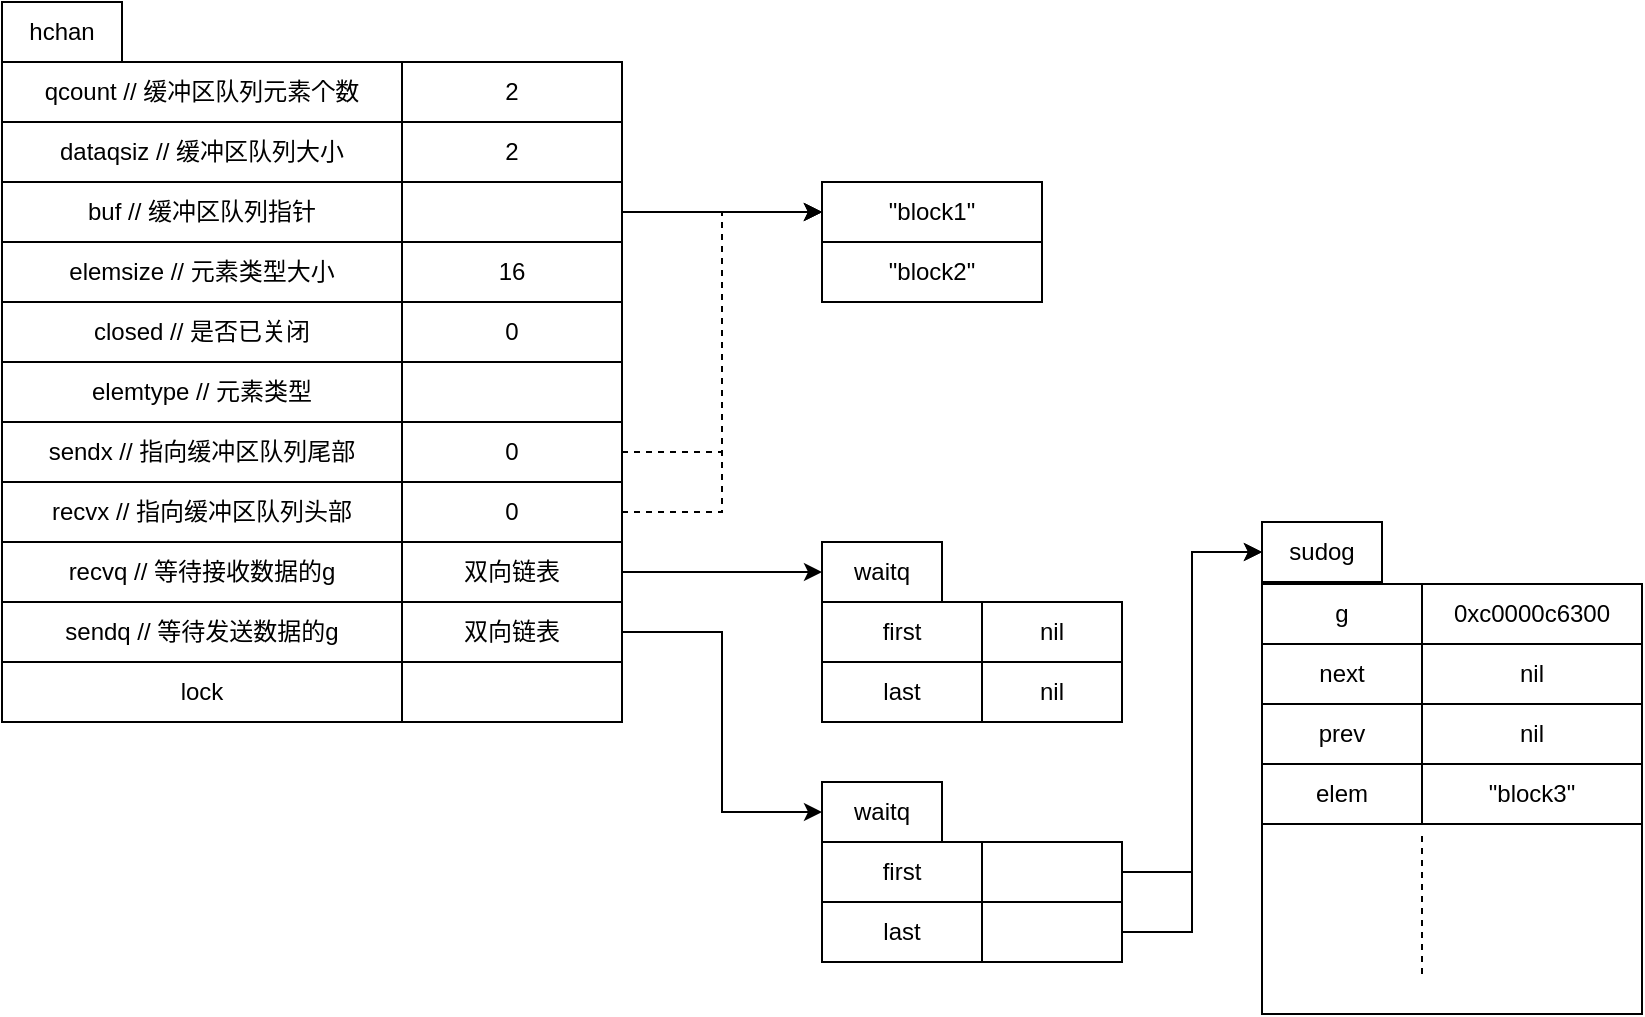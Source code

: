 <mxfile version="12.1.6" type="device" pages="1"><diagram id="h4rO3TT9SDSnA5lwi5B9" name="第 1 页"><mxGraphModel dx="1426" dy="860" grid="1" gridSize="10" guides="1" tooltips="1" connect="1" arrows="1" fold="1" page="1" pageScale="1" pageWidth="827" pageHeight="1169" math="0" shadow="0"><root><mxCell id="0"/><mxCell id="1" parent="0"/><mxCell id="vIrWhIs1VdFyxSx9FmCF-1" value="hchan" style="rounded=0;whiteSpace=wrap;html=1;" vertex="1" parent="1"><mxGeometry x="70" y="120" width="60" height="30" as="geometry"/></mxCell><mxCell id="vIrWhIs1VdFyxSx9FmCF-2" value="qcount // 缓冲区队列元素个数" style="rounded=0;whiteSpace=wrap;html=1;" vertex="1" parent="1"><mxGeometry x="70" y="150" width="200" height="30" as="geometry"/></mxCell><mxCell id="vIrWhIs1VdFyxSx9FmCF-3" value="dataqsiz // 缓冲区队列大小" style="rounded=0;whiteSpace=wrap;html=1;" vertex="1" parent="1"><mxGeometry x="70" y="180" width="200" height="30" as="geometry"/></mxCell><mxCell id="vIrWhIs1VdFyxSx9FmCF-4" value="buf // 缓冲区队列指针" style="rounded=0;whiteSpace=wrap;html=1;" vertex="1" parent="1"><mxGeometry x="70" y="210" width="200" height="30" as="geometry"/></mxCell><mxCell id="vIrWhIs1VdFyxSx9FmCF-5" value="elemsize // 元素类型大小" style="rounded=0;whiteSpace=wrap;html=1;" vertex="1" parent="1"><mxGeometry x="70" y="240" width="200" height="30" as="geometry"/></mxCell><mxCell id="vIrWhIs1VdFyxSx9FmCF-6" value="closed // 是否已关闭" style="rounded=0;whiteSpace=wrap;html=1;" vertex="1" parent="1"><mxGeometry x="70" y="270" width="200" height="30" as="geometry"/></mxCell><mxCell id="vIrWhIs1VdFyxSx9FmCF-7" value="elemtype // 元素类型" style="rounded=0;whiteSpace=wrap;html=1;" vertex="1" parent="1"><mxGeometry x="70" y="300" width="200" height="30" as="geometry"/></mxCell><mxCell id="vIrWhIs1VdFyxSx9FmCF-8" value="sendx // 指向缓冲区队列尾部" style="rounded=0;whiteSpace=wrap;html=1;" vertex="1" parent="1"><mxGeometry x="70" y="330" width="200" height="30" as="geometry"/></mxCell><mxCell id="vIrWhIs1VdFyxSx9FmCF-9" value="recvx // 指向缓冲区队列头部" style="rounded=0;whiteSpace=wrap;html=1;" vertex="1" parent="1"><mxGeometry x="70" y="360" width="200" height="30" as="geometry"/></mxCell><mxCell id="vIrWhIs1VdFyxSx9FmCF-10" value="recvq // 等待接收数据的g" style="rounded=0;whiteSpace=wrap;html=1;" vertex="1" parent="1"><mxGeometry x="70" y="390" width="200" height="30" as="geometry"/></mxCell><mxCell id="vIrWhIs1VdFyxSx9FmCF-11" value="sendq // 等待发送数据的g" style="rounded=0;whiteSpace=wrap;html=1;" vertex="1" parent="1"><mxGeometry x="70" y="420" width="200" height="30" as="geometry"/></mxCell><mxCell id="vIrWhIs1VdFyxSx9FmCF-12" value="lock" style="rounded=0;whiteSpace=wrap;html=1;" vertex="1" parent="1"><mxGeometry x="70" y="450" width="200" height="30" as="geometry"/></mxCell><mxCell id="vIrWhIs1VdFyxSx9FmCF-13" value="2" style="rounded=0;whiteSpace=wrap;html=1;" vertex="1" parent="1"><mxGeometry x="270" y="150" width="110" height="30" as="geometry"/></mxCell><mxCell id="vIrWhIs1VdFyxSx9FmCF-14" value="2" style="rounded=0;whiteSpace=wrap;html=1;" vertex="1" parent="1"><mxGeometry x="270" y="180" width="110" height="30" as="geometry"/></mxCell><mxCell id="vIrWhIs1VdFyxSx9FmCF-40" style="edgeStyle=orthogonalEdgeStyle;rounded=0;orthogonalLoop=1;jettySize=auto;html=1;entryX=0;entryY=0.5;entryDx=0;entryDy=0;" edge="1" parent="1" source="vIrWhIs1VdFyxSx9FmCF-15" target="vIrWhIs1VdFyxSx9FmCF-38"><mxGeometry relative="1" as="geometry"/></mxCell><mxCell id="vIrWhIs1VdFyxSx9FmCF-15" value="" style="rounded=0;whiteSpace=wrap;html=1;" vertex="1" parent="1"><mxGeometry x="270" y="210" width="110" height="30" as="geometry"/></mxCell><mxCell id="vIrWhIs1VdFyxSx9FmCF-16" value="16" style="rounded=0;whiteSpace=wrap;html=1;" vertex="1" parent="1"><mxGeometry x="270" y="240" width="110" height="30" as="geometry"/></mxCell><mxCell id="vIrWhIs1VdFyxSx9FmCF-17" value="0" style="rounded=0;whiteSpace=wrap;html=1;" vertex="1" parent="1"><mxGeometry x="270" y="270" width="110" height="30" as="geometry"/></mxCell><mxCell id="vIrWhIs1VdFyxSx9FmCF-18" value="" style="rounded=0;whiteSpace=wrap;html=1;" vertex="1" parent="1"><mxGeometry x="270" y="300" width="110" height="30" as="geometry"/></mxCell><mxCell id="vIrWhIs1VdFyxSx9FmCF-41" style="edgeStyle=orthogonalEdgeStyle;rounded=0;orthogonalLoop=1;jettySize=auto;html=1;entryX=0;entryY=0.5;entryDx=0;entryDy=0;dashed=1;" edge="1" parent="1" source="vIrWhIs1VdFyxSx9FmCF-19" target="vIrWhIs1VdFyxSx9FmCF-38"><mxGeometry relative="1" as="geometry"/></mxCell><mxCell id="vIrWhIs1VdFyxSx9FmCF-19" value="0" style="rounded=0;whiteSpace=wrap;html=1;" vertex="1" parent="1"><mxGeometry x="270" y="330" width="110" height="30" as="geometry"/></mxCell><mxCell id="vIrWhIs1VdFyxSx9FmCF-42" style="edgeStyle=orthogonalEdgeStyle;rounded=0;orthogonalLoop=1;jettySize=auto;html=1;entryX=0;entryY=0.5;entryDx=0;entryDy=0;dashed=1;" edge="1" parent="1" source="vIrWhIs1VdFyxSx9FmCF-20" target="vIrWhIs1VdFyxSx9FmCF-38"><mxGeometry relative="1" as="geometry"/></mxCell><mxCell id="vIrWhIs1VdFyxSx9FmCF-20" value="0" style="rounded=0;whiteSpace=wrap;html=1;" vertex="1" parent="1"><mxGeometry x="270" y="360" width="110" height="30" as="geometry"/></mxCell><mxCell id="vIrWhIs1VdFyxSx9FmCF-31" style="edgeStyle=orthogonalEdgeStyle;rounded=0;orthogonalLoop=1;jettySize=auto;html=1;entryX=0;entryY=0.5;entryDx=0;entryDy=0;" edge="1" parent="1" source="vIrWhIs1VdFyxSx9FmCF-21" target="vIrWhIs1VdFyxSx9FmCF-24"><mxGeometry relative="1" as="geometry"/></mxCell><mxCell id="vIrWhIs1VdFyxSx9FmCF-21" value="&lt;span style=&quot;white-space: normal&quot;&gt;双向链表&lt;/span&gt;" style="rounded=0;whiteSpace=wrap;html=1;" vertex="1" parent="1"><mxGeometry x="270" y="390" width="110" height="30" as="geometry"/></mxCell><mxCell id="vIrWhIs1VdFyxSx9FmCF-37" style="edgeStyle=orthogonalEdgeStyle;rounded=0;orthogonalLoop=1;jettySize=auto;html=1;entryX=0;entryY=0.5;entryDx=0;entryDy=0;" edge="1" parent="1" source="vIrWhIs1VdFyxSx9FmCF-22" target="vIrWhIs1VdFyxSx9FmCF-32"><mxGeometry relative="1" as="geometry"/></mxCell><mxCell id="vIrWhIs1VdFyxSx9FmCF-22" value="双向链表" style="rounded=0;whiteSpace=wrap;html=1;" vertex="1" parent="1"><mxGeometry x="270" y="420" width="110" height="30" as="geometry"/></mxCell><mxCell id="vIrWhIs1VdFyxSx9FmCF-23" value="" style="rounded=0;whiteSpace=wrap;html=1;" vertex="1" parent="1"><mxGeometry x="270" y="450" width="110" height="30" as="geometry"/></mxCell><mxCell id="vIrWhIs1VdFyxSx9FmCF-24" value="waitq" style="rounded=0;whiteSpace=wrap;html=1;" vertex="1" parent="1"><mxGeometry x="480" y="390" width="60" height="30" as="geometry"/></mxCell><mxCell id="vIrWhIs1VdFyxSx9FmCF-25" value="first" style="rounded=0;whiteSpace=wrap;html=1;" vertex="1" parent="1"><mxGeometry x="480" y="420" width="80" height="30" as="geometry"/></mxCell><mxCell id="vIrWhIs1VdFyxSx9FmCF-26" value="last" style="rounded=0;whiteSpace=wrap;html=1;" vertex="1" parent="1"><mxGeometry x="480" y="450" width="80" height="30" as="geometry"/></mxCell><mxCell id="vIrWhIs1VdFyxSx9FmCF-29" value="nil" style="rounded=0;whiteSpace=wrap;html=1;" vertex="1" parent="1"><mxGeometry x="560" y="420" width="70" height="30" as="geometry"/></mxCell><mxCell id="vIrWhIs1VdFyxSx9FmCF-32" value="waitq" style="rounded=0;whiteSpace=wrap;html=1;" vertex="1" parent="1"><mxGeometry x="480" y="510" width="60" height="30" as="geometry"/></mxCell><mxCell id="vIrWhIs1VdFyxSx9FmCF-33" value="first" style="rounded=0;whiteSpace=wrap;html=1;" vertex="1" parent="1"><mxGeometry x="480" y="540" width="80" height="30" as="geometry"/></mxCell><mxCell id="vIrWhIs1VdFyxSx9FmCF-34" value="last" style="rounded=0;whiteSpace=wrap;html=1;" vertex="1" parent="1"><mxGeometry x="480" y="570" width="80" height="30" as="geometry"/></mxCell><mxCell id="vIrWhIs1VdFyxSx9FmCF-46" style="edgeStyle=orthogonalEdgeStyle;rounded=0;orthogonalLoop=1;jettySize=auto;html=1;entryX=0;entryY=0.5;entryDx=0;entryDy=0;" edge="1" parent="1" source="vIrWhIs1VdFyxSx9FmCF-35" target="vIrWhIs1VdFyxSx9FmCF-45"><mxGeometry relative="1" as="geometry"/></mxCell><mxCell id="vIrWhIs1VdFyxSx9FmCF-35" value="" style="rounded=0;whiteSpace=wrap;html=1;" vertex="1" parent="1"><mxGeometry x="560" y="540" width="70" height="30" as="geometry"/></mxCell><mxCell id="vIrWhIs1VdFyxSx9FmCF-47" style="edgeStyle=orthogonalEdgeStyle;rounded=0;orthogonalLoop=1;jettySize=auto;html=1;entryX=0;entryY=0.5;entryDx=0;entryDy=0;" edge="1" parent="1" source="vIrWhIs1VdFyxSx9FmCF-36" target="vIrWhIs1VdFyxSx9FmCF-45"><mxGeometry relative="1" as="geometry"><mxPoint x="700" y="570" as="targetPoint"/></mxGeometry></mxCell><mxCell id="vIrWhIs1VdFyxSx9FmCF-36" value="" style="rounded=0;whiteSpace=wrap;html=1;" vertex="1" parent="1"><mxGeometry x="560" y="570" width="70" height="30" as="geometry"/></mxCell><mxCell id="vIrWhIs1VdFyxSx9FmCF-38" value="&quot;block1&quot;" style="rounded=0;whiteSpace=wrap;html=1;" vertex="1" parent="1"><mxGeometry x="480" y="210" width="110" height="30" as="geometry"/></mxCell><mxCell id="vIrWhIs1VdFyxSx9FmCF-39" value="&quot;block2&quot;" style="rounded=0;whiteSpace=wrap;html=1;" vertex="1" parent="1"><mxGeometry x="480" y="240" width="110" height="30" as="geometry"/></mxCell><mxCell id="vIrWhIs1VdFyxSx9FmCF-45" value="sudog" style="rounded=0;whiteSpace=wrap;html=1;" vertex="1" parent="1"><mxGeometry x="700" y="380" width="60" height="30" as="geometry"/></mxCell><mxCell id="vIrWhIs1VdFyxSx9FmCF-48" value="g" style="rounded=0;whiteSpace=wrap;html=1;" vertex="1" parent="1"><mxGeometry x="700" y="411" width="80" height="30" as="geometry"/></mxCell><mxCell id="vIrWhIs1VdFyxSx9FmCF-49" value="next" style="rounded=0;whiteSpace=wrap;html=1;" vertex="1" parent="1"><mxGeometry x="700" y="441" width="80" height="30" as="geometry"/></mxCell><mxCell id="vIrWhIs1VdFyxSx9FmCF-51" value="nil" style="rounded=0;whiteSpace=wrap;html=1;" vertex="1" parent="1"><mxGeometry x="780" y="441" width="110" height="30" as="geometry"/></mxCell><mxCell id="vIrWhIs1VdFyxSx9FmCF-53" value="prev" style="rounded=0;whiteSpace=wrap;html=1;" vertex="1" parent="1"><mxGeometry x="700" y="471" width="80" height="30" as="geometry"/></mxCell><mxCell id="vIrWhIs1VdFyxSx9FmCF-54" value="nil" style="rounded=0;whiteSpace=wrap;html=1;" vertex="1" parent="1"><mxGeometry x="780" y="471" width="110" height="30" as="geometry"/></mxCell><mxCell id="vIrWhIs1VdFyxSx9FmCF-56" value="0xc0000c6300" style="rounded=0;whiteSpace=wrap;html=1;" vertex="1" parent="1"><mxGeometry x="780" y="411" width="110" height="30" as="geometry"/></mxCell><mxCell id="vIrWhIs1VdFyxSx9FmCF-59" value="" style="rounded=0;whiteSpace=wrap;html=1;" vertex="1" parent="1"><mxGeometry x="700" y="501" width="190" height="125" as="geometry"/></mxCell><mxCell id="vIrWhIs1VdFyxSx9FmCF-60" value="" style="endArrow=none;dashed=1;html=1;" edge="1" parent="1"><mxGeometry width="50" height="50" relative="1" as="geometry"><mxPoint x="780" y="606" as="sourcePoint"/><mxPoint x="780" y="536" as="targetPoint"/><Array as="points"><mxPoint x="780" y="558.5"/></Array></mxGeometry></mxCell><mxCell id="vIrWhIs1VdFyxSx9FmCF-64" value="elem" style="rounded=0;whiteSpace=wrap;html=1;" vertex="1" parent="1"><mxGeometry x="700" y="501" width="80" height="30" as="geometry"/></mxCell><mxCell id="vIrWhIs1VdFyxSx9FmCF-65" value="&quot;block3&quot;" style="rounded=0;whiteSpace=wrap;html=1;" vertex="1" parent="1"><mxGeometry x="780" y="501" width="110" height="30" as="geometry"/></mxCell><mxCell id="vIrWhIs1VdFyxSx9FmCF-66" value="nil" style="rounded=0;whiteSpace=wrap;html=1;" vertex="1" parent="1"><mxGeometry x="560" y="450" width="70" height="30" as="geometry"/></mxCell></root></mxGraphModel></diagram></mxfile>